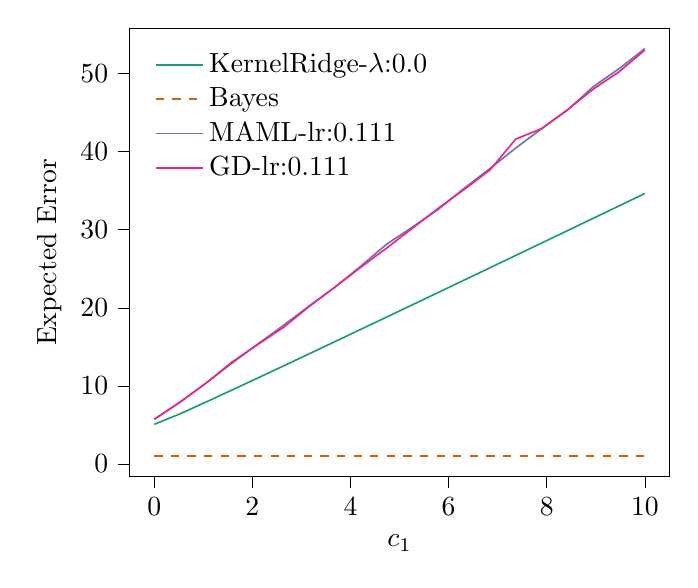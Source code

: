 % This file was created with tikzplotlib v0.10.1.
\begin{tikzpicture}

\definecolor{chocolate217952}{RGB}{217,95,2}
\definecolor{darkcyan27158119}{RGB}{27,158,119}
\definecolor{darkgray176}{RGB}{176,176,176}
\definecolor{deeppink23141138}{RGB}{231,41,138}
\definecolor{lightslategray117112179}{RGB}{117,112,179}

\begin{axis}[
legend cell align={left},
legend style={
  fill opacity=0.8,
  draw opacity=1,
  text opacity=1,
  at={(0.03,0.97)},
  anchor=north west,
  draw=none
},
tick align=outside,
tick pos=left,
x grid style={darkgray176},
xlabel={\(\displaystyle c_{1}\)},
xmin=-0.499, xmax=10.5,
xtick style={color=black},
y grid style={darkgray176},
ylabel={Expected Error},
ymin=-1.609, ymax=55.802,
ytick style={color=black}
]
\addplot [semithick, darkcyan27158119]
table {%
0.001 5.084
0.527 6.426
1.054 7.927
1.58 9.456
2.106 10.999
2.632 12.552
3.159 14.112
3.685 15.676
4.211 17.245
4.737 18.817
5.264 20.391
5.79 21.968
6.316 23.547
6.842 25.127
7.369 26.709
7.895 28.293
8.421 29.878
8.947 31.464
9.474 33.051
10 34.638
};
\addlegendentry{KernelRidge-$\lambda$:0.0}
\addplot [semithick, chocolate217952, dashed]
table {%
0.001 1.001
0.527 1.001
1.054 1.001
1.58 1.001
2.106 1.001
2.632 1.001
3.159 1.001
3.685 1.001
4.211 1.001
4.737 1.001
5.264 1.001
5.79 1.001
6.316 1.001
6.842 1.001
7.369 1.001
7.895 1.001
8.421 1.001
8.947 1.001
9.474 1.001
10 1.001
};
\addlegendentry{Bayes}
\addplot [semithick, lightslategray117112179]
table {%
0.001 5.723
0.527 7.912
1.054 10.35
1.58 12.885
2.106 15.344
2.632 17.743
3.159 20.237
3.685 22.654
4.211 25.337
4.737 28.149
5.264 30.34
5.79 32.605
6.316 35.302
6.842 37.832
7.369 40.465
7.895 42.928
8.421 45.323
8.947 48.312
9.474 50.621
10 53.193
};
\addlegendentry{MAML-lr:0.111}
\addplot [semithick, deeppink23141138]
table {%
0.001 5.729
0.527 7.94
1.054 10.344
1.58 13.031
2.106 15.285
2.632 17.49
3.159 20.176
3.685 22.659
4.211 25.198
4.737 27.65
5.264 30.198
5.79 32.753
6.316 35.147
6.842 37.651
7.369 41.603
7.895 42.952
8.421 45.346
8.947 48.001
9.474 50.223
10 53.01
};
\addlegendentry{GD-lr:0.111}
\end{axis}

\end{tikzpicture}
